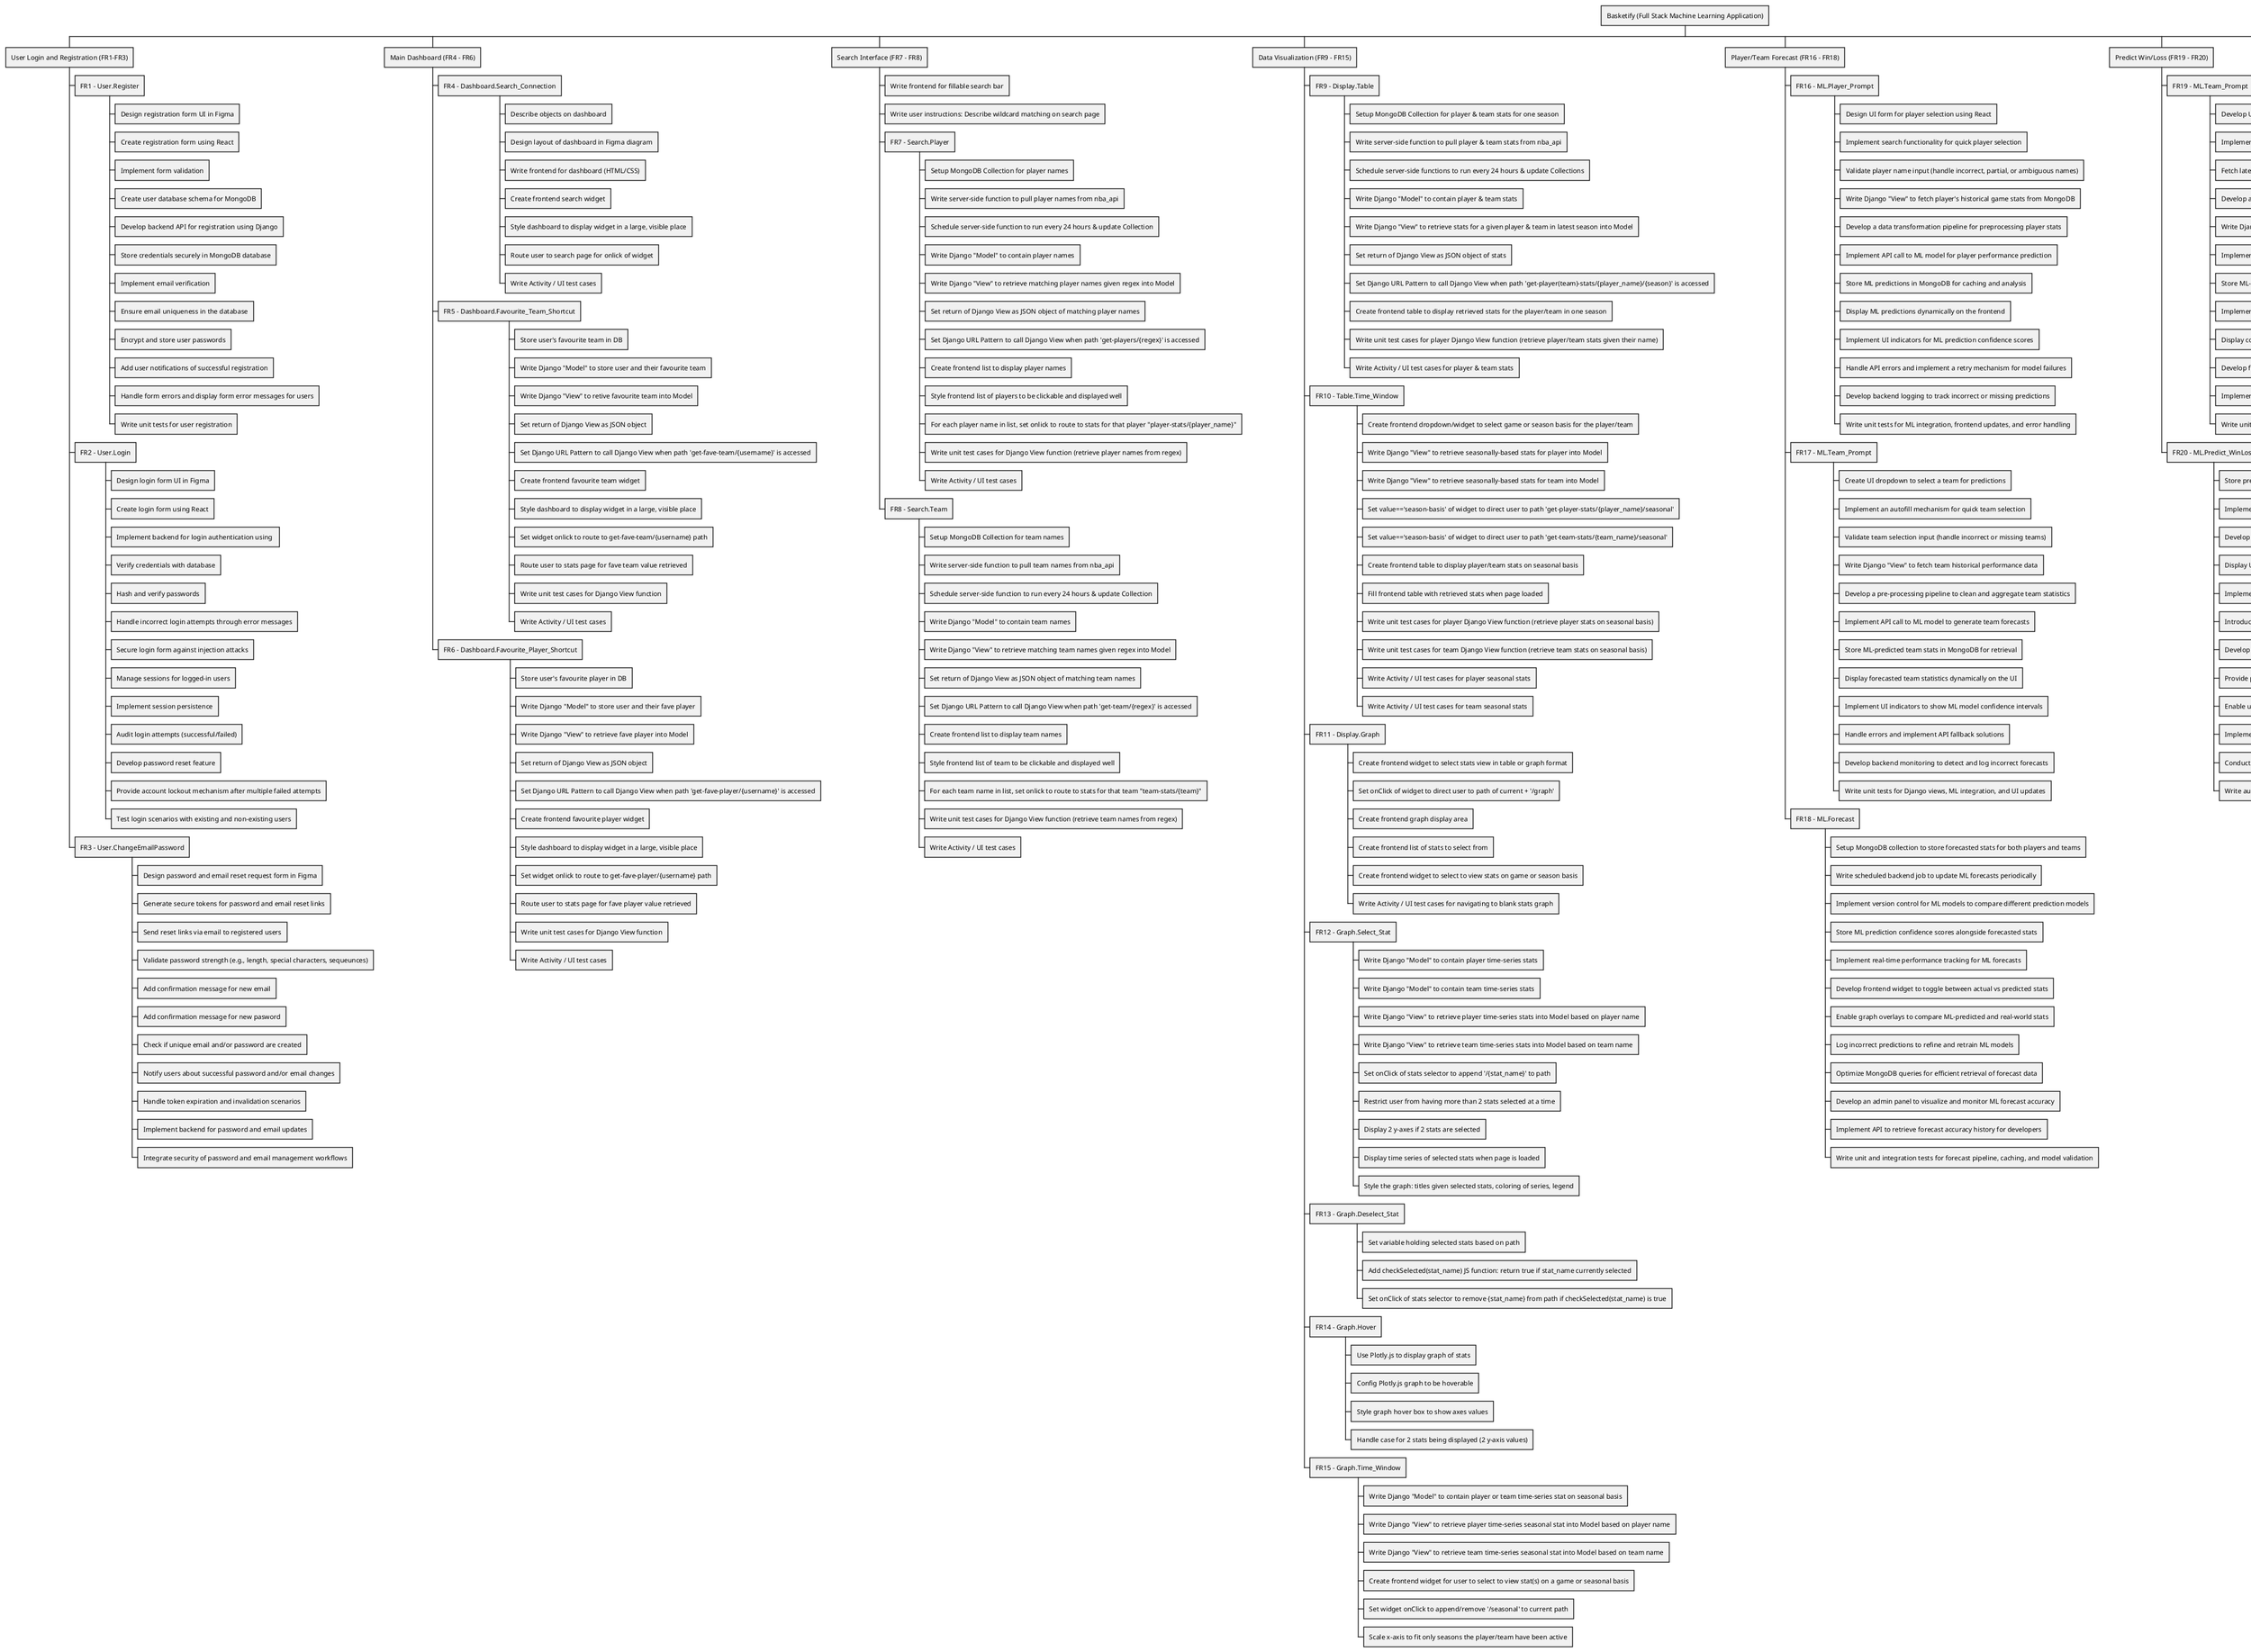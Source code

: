 @startwbs WBS
* Basketify (Full Stack Machine Learning Application)

** User Login and Registration (FR1-FR3)
*** FR1 - User.Register
**** Design registration form UI in Figma
**** Create registration form using React
**** Implement form validation
**** Create user database schema for MongoDB
**** Develop backend API for registration using Django
**** Store credentials securely in MongoDB database
**** Implement email verification
**** Ensure email uniqueness in the database
**** Encrypt and store user passwords
**** Add user notifications of successful registration
**** Handle form errors and display form error messages for users
**** Write unit tests for user registration

*** FR2 - User.Login
**** Design login form UI in Figma
**** Create login form using React
**** Implement backend for login authentication using 
**** Verify credentials with database
**** Hash and verify passwords
**** Handle incorrect login attempts through error messages
**** Secure login form against injection attacks
**** Manage sessions for logged-in users
**** Implement session persistence
**** Audit login attempts (successful/failed)
**** Develop password reset feature
**** Provide account lockout mechanism after multiple failed attempts
**** Test login scenarios with existing and non-existing users

*** FR3 - User.ChangeEmailPassword
**** Design password and email reset request form in Figma
**** Generate secure tokens for password and email reset links
**** Send reset links via email to registered users
**** Validate password strength (e.g., length, special characters, sequeunces)
**** Add confirmation message for new email
**** Add confirmation message for new pasword
**** Check if unique email and/or password are created
**** Notify users about successful password and/or email changes
**** Handle token expiration and invalidation scenarios
**** Implement backend for password and email updates
**** Integrate security of password and email management workflows


** Main Dashboard (FR4 - FR6)

*** FR4 - Dashboard.Search_Connection
**** Describe objects on dashboard
**** Design layout of dashboard in Figma diagram
**** Write frontend for dashboard (HTML/CSS)
**** Create frontend search widget
**** Style dashboard to display widget in a large, visible place
**** Route user to search page for onlick of widget
**** Write Activity / UI test cases

*** FR5 - Dashboard.Favourite_Team_Shortcut
**** Store user's favourite team in DB
**** Write Django "Model" to store user and their favourite team
**** Write Django "View" to retive favourite team into Model
**** Set return of Django View as JSON object
**** Set Django URL Pattern to call Django View when path 'get-fave-team/{username}' is accessed
**** Create frontend favourite team widget
**** Style dashboard to display widget in a large, visible place
**** Set widget onlick to route to get-fave-team/{username} path
**** Route user to stats page for fave team value retrieved
**** Write unit test cases for Django View function
**** Write Activity / UI test cases

*** FR6 - Dashboard.Favourite_Player_Shortcut
**** Store user's favourite player in DB
**** Write Django "Model" to store user and their fave player
**** Write Django "View" to retrieve fave player into Model
**** Set return of Django View as JSON object
**** Set Django URL Pattern to call Django View when path 'get-fave-player/{username}' is accessed
**** Create frontend favourite player widget
**** Style dashboard to display widget in a large, visible place
**** Set widget onlick to route to get-fave-player/{username} path
**** Route user to stats page for fave player value retrieved
**** Write unit test cases for Django View function
**** Write Activity / UI test cases


** Search Interface (FR7 - FR8)
*** Write frontend for fillable search bar
*** Write user instructions: Describe wildcard matching on search page

*** FR7 - Search.Player
**** Setup MongoDB Collection for player names
**** Write server-side function to pull player names from nba_api
**** Schedule server-side function to run every 24 hours & update Collection
**** Write Django "Model" to contain player names
**** Write Django "View" to retrieve matching player names given regex into Model
**** Set return of Django View as JSON object of matching player names
**** Set Django URL Pattern to call Django View when path 'get-players/{regex}' is accessed
**** Create frontend list to display player names
**** Style frontend list of players to be clickable and displayed well
**** For each player name in list, set onlick to route to stats for that player "player-stats/{player_name}"
**** Write unit test cases for Django View function (retrieve player names from regex)
**** Write Activity / UI test cases

*** FR8 - Search.Team
**** Setup MongoDB Collection for team names
**** Write server-side function to pull team names from nba_api
**** Schedule server-side function to run every 24 hours & update Collection
**** Write Django "Model" to contain team names
**** Write Django "View" to retrieve matching team names given regex into Model
**** Set return of Django View as JSON object of matching team names
**** Set Django URL Pattern to call Django View when path 'get-team/{regex}' is accessed
**** Create frontend list to display team names
**** Style frontend list of team to be clickable and displayed well
**** For each team name in list, set onlick to route to stats for that team "team-stats/{team}"
**** Write unit test cases for Django View function (retrieve team names from regex)
**** Write Activity / UI test cases


** Data Visualization (FR9 - FR15)
*** FR9 - Display.Table
**** Setup MongoDB Collection for player & team stats for one season
**** Write server-side function to pull player & team stats from nba_api
**** Schedule server-side functions to run every 24 hours & update Collections
**** Write Django "Model" to contain player & team stats
**** Write Django "View" to retrieve stats for a given player & team in latest season into Model
**** Set return of Django View as JSON object of stats
**** Set Django URL Pattern to call Django View when path 'get-player(team)-stats/{player_name}/{season}' is accessed
**** Create frontend table to display retrieved stats for the player/team in one season
**** Write unit test cases for player Django View function (retrieve player/team stats given their name)
**** Write Activity / UI test cases for player & team stats

*** FR10 - Table.Time_Window
**** Create frontend dropdown/widget to select game or season basis for the player/team
**** Write Django "View" to retrieve seasonally-based stats for player into Model
**** Write Django "View" to retrieve seasonally-based stats for team into Model
**** Set value=='season-basis' of widget to direct user to path 'get-player-stats/{player_name}/seasonal'
**** Set value=='season-basis' of widget to direct user to path 'get-team-stats/{team_name}/seasonal'
**** Create frontend table to display player/team stats on seasonal basis
**** Fill frontend table with retrieved stats when page loaded
**** Write unit test cases for player Django View function (retrieve player stats on seasonal basis)
**** Write unit test cases for team Django View function (retrieve team stats on seasonal basis)
**** Write Activity / UI test cases for player seasonal stats
**** Write Activity / UI test cases for team seasonal stats

*** FR11 - Display.Graph
**** Create frontend widget to select stats view in table or graph format
**** Set onClick of widget to direct user to path of current + '/graph'
**** Create frontend graph display area
**** Create frontend list of stats to select from
**** Create frontend widget to select to view stats on game or season basis
**** Write Activity / UI test cases for navigating to blank stats graph

*** FR12 - Graph.Select_Stat
**** Write Django "Model" to contain player time-series stats
**** Write Django "Model" to contain team time-series stats
**** Write Django "View" to retrieve player time-series stats into Model based on player name
**** Write Django "View" to retrieve team time-series stats into Model based on team name
**** Set onClick of stats selector to append '/{stat_name}' to path
**** Restrict user from having more than 2 stats selected at a time
**** Display 2 y-axes if 2 stats are selected
**** Display time series of selected stats when page is loaded
**** Style the graph: titles given selected stats, coloring of series, legend

*** FR13 - Graph.Deselect_Stat
**** Set variable holding selected stats based on path
**** Add checkSelected(stat_name) JS function: return true if stat_name currently selected
**** Set onClick of stats selector to remove {stat_name} from path if checkSelected(stat_name) is true

*** FR14 - Graph.Hover
**** Use Plotly.js to display graph of stats
**** Config Plotly.js graph to be hoverable
**** Style graph hover box to show axes values
**** Handle case for 2 stats being displayed (2 y-axis values)

*** FR15 - Graph.Time_Window
**** Write Django "Model" to contain player or team time-series stat on seasonal basis
**** Write Django "View" to retrieve player time-series seasonal stat into Model based on player name
**** Write Django "View" to retrieve team time-series seasonal stat into Model based on team name
**** Create frontend widget for user to select to view stat(s) on a game or seasonal basis
**** Set widget onClick to append/remove '/seasonal' to current path
**** Scale x-axis to fit only seasons the player/team have been active


** Player/Team Forecast (FR16 - FR18)
*** FR16 - ML.Player_Prompt
**** Design UI form for player selection using React
**** Implement search functionality for quick player selection
**** Validate player name input (handle incorrect, partial, or ambiguous names)
**** Write Django "View" to fetch player's historical game stats from MongoDB
**** Develop a data transformation pipeline for preprocessing player stats
**** Implement API call to ML model for player performance prediction
**** Store ML predictions in MongoDB for caching and analysis
**** Display ML predictions dynamically on the frontend
**** Implement UI indicators for ML prediction confidence scores
**** Handle API errors and implement a retry mechanism for model failures
**** Develop backend logging to track incorrect or missing predictions
**** Write unit tests for ML integration, frontend updates, and error handling

*** FR17 - ML.Team_Prompt
**** Create UI dropdown to select a team for predictions
**** Implement an autofill mechanism for quick team selection
**** Validate team selection input (handle incorrect or missing teams)
**** Write Django "View" to fetch team historical performance data
**** Develop a pre-processing pipeline to clean and aggregate team statistics
**** Implement API call to ML model to generate team forecasts
**** Store ML-predicted team stats in MongoDB for retrieval
**** Display forecasted team statistics dynamically on the UI
**** Implement UI indicators to show ML model confidence intervals
**** Handle errors and implement API fallback solutions
**** Develop backend monitoring to detect and log incorrect forecasts
**** Write unit tests for Django views, ML integration, and UI updates

*** FR18 - ML.Forecast
**** Setup MongoDB collection to store forecasted stats for both players and teams
**** Write scheduled backend job to update ML forecasts periodically
**** Implement version control for ML models to compare different prediction models
**** Store ML prediction confidence scores alongside forecasted stats
**** Implement real-time performance tracking for ML forecasts
**** Develop frontend widget to toggle between actual vs predicted stats
**** Enable graph overlays to compare ML-predicted and real-world stats
**** Log incorrect predictions to refine and retrain ML models
**** Optimize MongoDB queries for efficient retrieval of forecast data
**** Develop an admin panel to visualize and monitor ML forecast accuracy
**** Implement API to retrieve forecast accuracy history for developers
**** Write unit and integration tests for forecast pipeline, caching, and model validation

** Predict Win/Loss (FR19 - FR20)
*** FR19 - ML.Team_Prompt
**** Develop UI dropdown for team selection in win/loss prediction
**** Implement an autofill mechanism to enhance UX for selecting teams
**** Fetch latest team rosters from nba_api for more accurate predictions
**** Develop a pre-processing pipeline for matchup history analysis
**** Write Django "View" to fetch matchup history and win/loss trends
**** Implement API call to ML model for win probability calculation
**** Store ML-generated win/loss predictions in MongoDB for analysis
**** Implement real-time probability updates before game start
**** Display confidence percentage alongside predicted outcomes
**** Develop frontend UI elements to compare team stats before prediction
**** Implement logging and analytics to track ML accuracy over time
**** Write unit and integration tests for Django API, ML model, and UI

*** FR20 - ML.Predict_WinLoss
**** Store previous game results and ML predictions for comparison
**** Implement backend job to compute ML model prediction success rate
**** Develop an API to provide historical win/loss prediction accuracy
**** Display UI statistics showing accuracy of previous predictions
**** Implement real-time match data fetching to improve ML model accuracy
**** Introduce rolling win probability updates for ongoing live games
**** Develop a fallback mechanism to reprocess predictions in case of missing data
**** Provide pre-match team matchup analysis alongside win probability
**** Enable users to compare ML win/loss predictions with expert opinions
**** Implement logging for incorrectly predicted games for ML model refinement
**** Conduct A/B testing with different ML architectures for optimal prediction
**** Write automated tests for ML accuracy, Django views, and UI components

** Predict NBA Champion (FR21 - FR22)
*** FR21 - ML.Predict_Champion
**** Aggregate season-long statistics for all teams in MongoDB
**** Implement ML model pipeline to predict playoff progression probabilities
**** Develop feature importance analysis to identify key championship predictors
**** Store ML-generated championship predictions in MongoDB
**** Implement an API to fetch the latest championship projections
**** Develop frontend visualizations for championship odds over time
**** Implement UI indicators for confidence intervals in champion prediction
**** Optimize database queries to retrieve team championship probability efficiently
**** Enable visualization of probability fluctuations over the season
**** Log incorrect predictions and retrain ML model with updated historical data
**** Implement an admin panel to track the performance of the championship predictor
**** Write unit tests to validate data integrity in the championship prediction pipeline

*** FR22 - ML.Display_Champion
**** Design an interactive UI component to showcase championship predictions
**** Implement historical championship comparison (e.g., previous 5 seasons)
**** Develop graph visualization to illustrate championship odds fluctuations
**** Implement ML explainability features to display reasoning behind predictions
**** Optimize Django query performance for fast championship retrieval
**** Enable filtering predictions based on key factors (injuries, trades, streaks)
**** Provide an option to compare ML predictions against human expert picks
**** Display championship insights dynamically based on real-time team performance
**** Write UI responsiveness tests to ensure optimal performance on all devices
**** Implement caching mechanisms to avoid excessive recomputation
**** Log user interactions to analyze most viewed championship insights
**** Develop an API for external applications to fetch championship predictions

** Log ML Performance (FR23 - FR24)
*** FR23 - ML.Compare
**** Retrieve past game results and ML predictions for comparison
**** Develop an automated script to generate ML accuracy reports
**** Store prediction accuracy metrics in a dedicated MongoDB collection
**** Display ML accuracy trends on the admin dashboard with visualizations
**** Implement backend logic to flag consistently inaccurate predictions
**** Develop a monitoring system to identify degrading ML performance
**** Automate accuracy validation with real-time prediction comparisons
**** Implement alerts for sudden accuracy drops in ML models
**** Enable developers to request re-evaluation of past predictions
**** Log errors and incorrect forecasts for debugging and retraining
**** Write API to expose ML performance metrics for external integrations
**** Implement scheduled reports on model performance improvements

*** FR24 - ML.Feedback_Loop
**** Design ML retraining workflows based on accuracy feedback
**** Implement periodic evaluations of stored prediction accuracy data
**** Store ML model hyperparameters and version control history
**** Develop an admin interface to manually trigger model retraining
**** Optimize ML retraining to ensure minimal downtime in live predictions
**** Introduce self-learning mechanisms for continuous ML improvement
**** Implement real-time user feedback on ML predictions for refinement
**** Develop alert system for anomalies detected in ML performance trends
**** Implement comparison of different ML retraining strategies
**** Store retrained model logs for auditing and debugging
**** Write automated tests for feedback integration in ML retraining pipeline

** Statistics Filtering (FR25 - FR28)
*** FR25 - Filter.Criteria_Display
**** Design filtering UI in Figma
**** Create filtering section for displaying stats in React
**** Implement team-specific filters(i.e. by conference, by divison, etc.) in React
**** Implement segment-based(month, last N games, pre/post all-star) filter in React
**** Implement season type filter
**** Implement game scenario based filters(by quarter, win/loss, game halves)
**** Implement year filter(e.g. 2018-19, 2019-20, etc.)
**** Implement date range filter
**** Implement filters to display basic or advanced stats
**** Add option to select specific columns to display(i.e. Points, rebounds, team name, etc.)
**** Validate filtering logic with tests
**** Add backend logic to connect filters to update visualized results
**** Provide feedback messages when no results show

*** FR26 - Filter.Dynamic_Update
**** Optimize database queries
**** Implement real-time updates upon user selection
**** Cache result of frequently used filters for optimized performance
**** Optimize filter performance using lazy loading and/or pagination
**** Check for consistency between filtered results and graph view
**** Monitor backend API response time based on filters
**** Create automated UI and backend tests for filter updates
**** Display filtered results on page

*** FR27 - Filter.Multiple_Criteria
**** Add multiple filtering options in UI
**** Implement backend logic to combine multiple filters
**** Display selected filters for user
**** Allow users to modify filters without affecting other filters
**** Integrate automated UI and backend tests for multiple filters
**** Ensure filtering does not breaking when user switches to other webpages
**** Use indexing to optimize queries with multiple filters
**** Log filters used to see results
**** Add option for user to view recently user filters


*** FR28 - Filter.Reset
**** Add reset filter option in UI
**** Ensure reset filter defaults to using no filters
**** Handle UI updates dynamically upon reset without reloading
**** Implement backend logic to clear filters in a session
**** Ensure reset filter syncs with tabular and graph views(stats displayed with no filters)
**** Add automated UI and backend tests for filter resetting
**** Add message to confirm reset of filters
**** Test reset filter with different result combinations(for small and large results)

@endwbs


